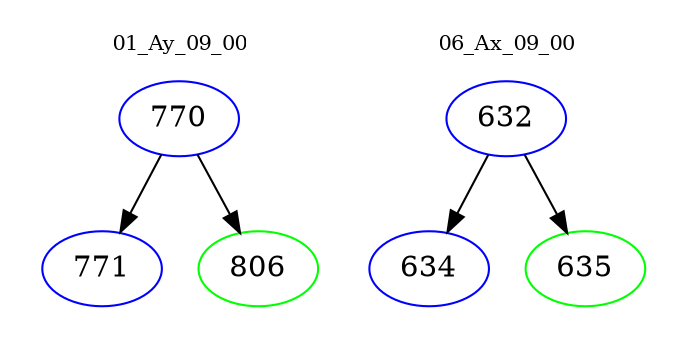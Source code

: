 digraph{
subgraph cluster_0 {
color = white
label = "01_Ay_09_00";
fontsize=10;
T0_770 [label="770", color="blue"]
T0_770 -> T0_771 [color="black"]
T0_771 [label="771", color="blue"]
T0_770 -> T0_806 [color="black"]
T0_806 [label="806", color="green"]
}
subgraph cluster_1 {
color = white
label = "06_Ax_09_00";
fontsize=10;
T1_632 [label="632", color="blue"]
T1_632 -> T1_634 [color="black"]
T1_634 [label="634", color="blue"]
T1_632 -> T1_635 [color="black"]
T1_635 [label="635", color="green"]
}
}
